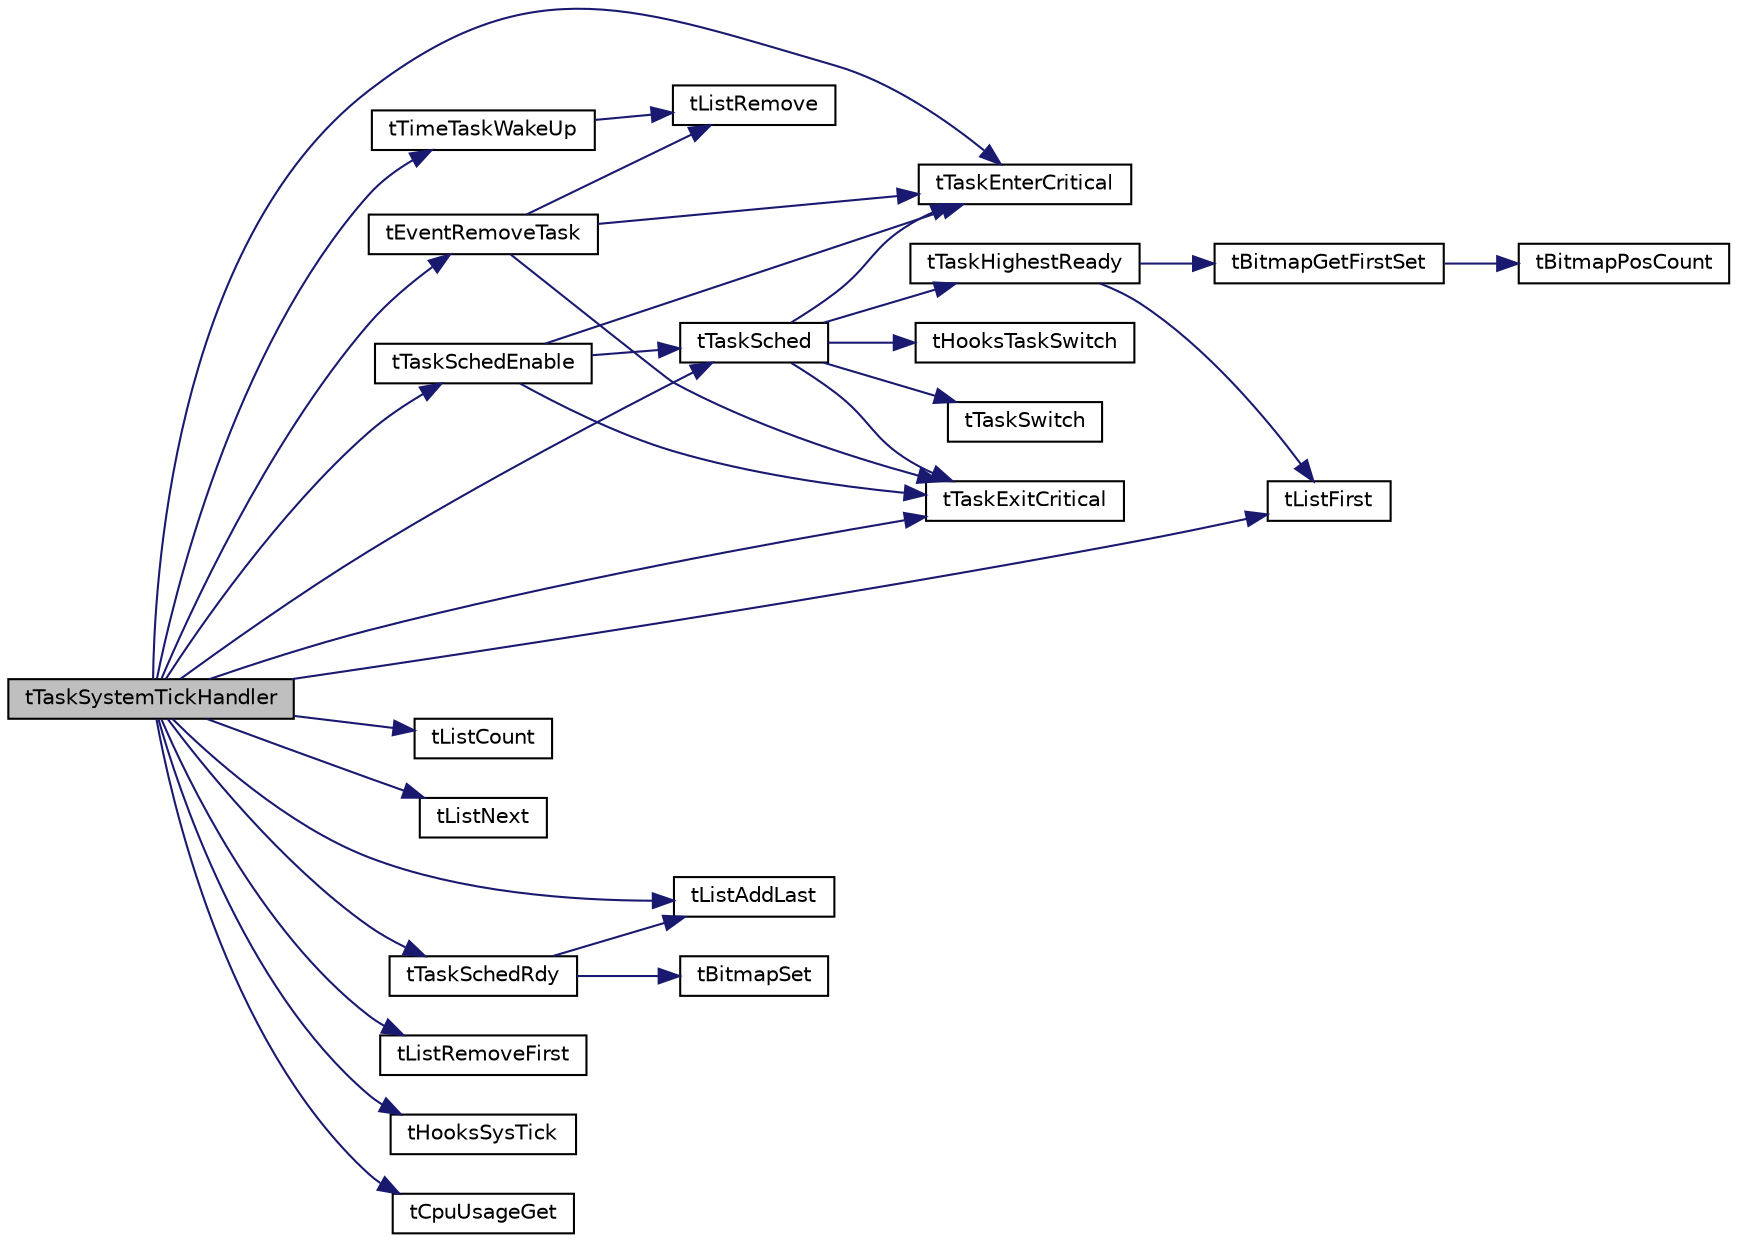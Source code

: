 digraph "tTaskSystemTickHandler"
{
  edge [fontname="Helvetica",fontsize="10",labelfontname="Helvetica",labelfontsize="10"];
  node [fontname="Helvetica",fontsize="10",shape=record];
  rankdir="LR";
  Node135 [label="tTaskSystemTickHandler",height=0.2,width=0.4,color="black", fillcolor="grey75", style="filled", fontcolor="black"];
  Node135 -> Node136 [color="midnightblue",fontsize="10",style="solid",fontname="Helvetica"];
  Node136 [label="tTaskEnterCritical",height=0.2,width=0.4,color="black", fillcolor="white", style="filled",URL="$tiny_o_s_8h.html#a16e475be7fbd0f261644dcfd819329aa"];
  Node135 -> Node137 [color="midnightblue",fontsize="10",style="solid",fontname="Helvetica"];
  Node137 [label="tListFirst",height=0.2,width=0.4,color="black", fillcolor="white", style="filled",URL="$group___xE5_x8F_x8C_xE5_x90_x91_xE9_x93_xBE_xE8_xA1_xA8.html#ga9203dd58a7f2dafed784c397861dd203"];
  Node135 -> Node138 [color="midnightblue",fontsize="10",style="solid",fontname="Helvetica"];
  Node138 [label="tListCount",height=0.2,width=0.4,color="black", fillcolor="white", style="filled",URL="$group___xE5_x8F_x8C_xE5_x90_x91_xE9_x93_xBE_xE8_xA1_xA8.html#gad01c0c24187a334e78e7ba6d677306cb"];
  Node135 -> Node139 [color="midnightblue",fontsize="10",style="solid",fontname="Helvetica"];
  Node139 [label="tEventRemoveTask",height=0.2,width=0.4,color="black", fillcolor="white", style="filled",URL="$t_event_8c.html#a8d21f6237cc8ac3ec38687e1f7fa4999"];
  Node139 -> Node136 [color="midnightblue",fontsize="10",style="solid",fontname="Helvetica"];
  Node139 -> Node140 [color="midnightblue",fontsize="10",style="solid",fontname="Helvetica"];
  Node140 [label="tListRemove",height=0.2,width=0.4,color="black", fillcolor="white", style="filled",URL="$group___xE5_x8F_x8C_xE5_x90_x91_xE9_x93_xBE_xE8_xA1_xA8.html#ga58e2fef327c5254062441ec2f8a101a6"];
  Node139 -> Node141 [color="midnightblue",fontsize="10",style="solid",fontname="Helvetica"];
  Node141 [label="tTaskExitCritical",height=0.2,width=0.4,color="black", fillcolor="white", style="filled",URL="$tiny_o_s_8h.html#a21b4efbc4cb710d7d0e71678d2b13e53"];
  Node135 -> Node142 [color="midnightblue",fontsize="10",style="solid",fontname="Helvetica"];
  Node142 [label="tListNext",height=0.2,width=0.4,color="black", fillcolor="white", style="filled",URL="$group___xE5_x8F_x8C_xE5_x90_x91_xE9_x93_xBE_xE8_xA1_xA8.html#ga8fae81368ec5f5254d5460162bbaceea"];
  Node135 -> Node143 [color="midnightblue",fontsize="10",style="solid",fontname="Helvetica"];
  Node143 [label="tTimeTaskWakeUp",height=0.2,width=0.4,color="black", fillcolor="white", style="filled",URL="$t_core_8c.html#a5086649a1a0f0337850b059e6d28807e",tooltip="将延时的任务从延时队列中唤醒 "];
  Node143 -> Node140 [color="midnightblue",fontsize="10",style="solid",fontname="Helvetica"];
  Node135 -> Node144 [color="midnightblue",fontsize="10",style="solid",fontname="Helvetica"];
  Node144 [label="tTaskSchedRdy",height=0.2,width=0.4,color="black", fillcolor="white", style="filled",URL="$t_core_8c.html#ab7c2dfbda696e43a8c35ab97731837a0",tooltip="将任务设置为就绪状态 "];
  Node144 -> Node145 [color="midnightblue",fontsize="10",style="solid",fontname="Helvetica"];
  Node145 [label="tListAddLast",height=0.2,width=0.4,color="black", fillcolor="white", style="filled",URL="$group___xE5_x8F_x8C_xE5_x90_x91_xE9_x93_xBE_xE8_xA1_xA8.html#ga6278d548e9b37d514acbebc25617f1b6"];
  Node144 -> Node146 [color="midnightblue",fontsize="10",style="solid",fontname="Helvetica"];
  Node146 [label="tBitmapSet",height=0.2,width=0.4,color="black", fillcolor="white", style="filled",URL="$group___xE4_xBD_x8D_xE5_x9B_xBE_xE7_xBB_x93_xE6_x9E_x84.html#ga77e6ff906f4751ea7f055562b94cad54"];
  Node135 -> Node147 [color="midnightblue",fontsize="10",style="solid",fontname="Helvetica"];
  Node147 [label="tListRemoveFirst",height=0.2,width=0.4,color="black", fillcolor="white", style="filled",URL="$group___xE5_x8F_x8C_xE5_x90_x91_xE9_x93_xBE_xE8_xA1_xA8.html#gaf2dc8b31ed5ec5aac0b7bebc21448a78"];
  Node135 -> Node145 [color="midnightblue",fontsize="10",style="solid",fontname="Helvetica"];
  Node135 -> Node141 [color="midnightblue",fontsize="10",style="solid",fontname="Helvetica"];
  Node135 -> Node148 [color="midnightblue",fontsize="10",style="solid",fontname="Helvetica"];
  Node148 [label="tHooksSysTick",height=0.2,width=0.4,color="black", fillcolor="white", style="filled",URL="$t_hooks_8h.html#a4ecec95f33f3d06cd03c743bb3fbe3ce"];
  Node135 -> Node149 [color="midnightblue",fontsize="10",style="solid",fontname="Helvetica"];
  Node149 [label="tTaskSched",height=0.2,width=0.4,color="black", fillcolor="white", style="filled",URL="$t_core_8c.html#aeb48f2b93febc962f23d9a6a72db9d8e",tooltip="任务调度接口。通过它来选择下一个具体的任务，然后切换至该任务运行。 "];
  Node149 -> Node136 [color="midnightblue",fontsize="10",style="solid",fontname="Helvetica"];
  Node149 -> Node141 [color="midnightblue",fontsize="10",style="solid",fontname="Helvetica"];
  Node149 -> Node150 [color="midnightblue",fontsize="10",style="solid",fontname="Helvetica"];
  Node150 [label="tTaskHighestReady",height=0.2,width=0.4,color="black", fillcolor="white", style="filled",URL="$t_core_8c.html#ada227be7ca5dcd9fb8cd9f2f496d5c1c",tooltip="获取当前最高优先级且可运行的任务 "];
  Node150 -> Node151 [color="midnightblue",fontsize="10",style="solid",fontname="Helvetica"];
  Node151 [label="tBitmapGetFirstSet",height=0.2,width=0.4,color="black", fillcolor="white", style="filled",URL="$group___xE4_xBD_x8D_xE5_x9B_xBE_xE7_xBB_x93_xE6_x9E_x84.html#gae86fbb239ac4694acf71b11c7cc6b479"];
  Node151 -> Node152 [color="midnightblue",fontsize="10",style="solid",fontname="Helvetica"];
  Node152 [label="tBitmapPosCount",height=0.2,width=0.4,color="black", fillcolor="white", style="filled",URL="$group___xE4_xBD_x8D_xE5_x9B_xBE_xE7_xBB_x93_xE6_x9E_x84.html#ga24bbbd4e9273fa00e125cbf600c851c1"];
  Node150 -> Node137 [color="midnightblue",fontsize="10",style="solid",fontname="Helvetica"];
  Node149 -> Node153 [color="midnightblue",fontsize="10",style="solid",fontname="Helvetica"];
  Node153 [label="tHooksTaskSwitch",height=0.2,width=0.4,color="black", fillcolor="white", style="filled",URL="$t_hooks_8h.html#af5f3298fd391c362d819f3a765834091"];
  Node149 -> Node154 [color="midnightblue",fontsize="10",style="solid",fontname="Helvetica"];
  Node154 [label="tTaskSwitch",height=0.2,width=0.4,color="black", fillcolor="white", style="filled",URL="$tiny_o_s_8h.html#a0cd2c487eac7429325389fa3ee59867d"];
  Node135 -> Node155 [color="midnightblue",fontsize="10",style="solid",fontname="Helvetica"];
  Node155 [label="tTaskSchedEnable",height=0.2,width=0.4,color="black", fillcolor="white", style="filled",URL="$t_core_8c.html#a278230ba5b792cfe8310c110ec638e77",tooltip="允许任务调度 "];
  Node155 -> Node136 [color="midnightblue",fontsize="10",style="solid",fontname="Helvetica"];
  Node155 -> Node149 [color="midnightblue",fontsize="10",style="solid",fontname="Helvetica"];
  Node155 -> Node141 [color="midnightblue",fontsize="10",style="solid",fontname="Helvetica"];
  Node135 -> Node156 [color="midnightblue",fontsize="10",style="solid",fontname="Helvetica"];
  Node156 [label="tCpuUsageGet",height=0.2,width=0.4,color="black", fillcolor="white", style="filled",URL="$tiny_o_s_8h.html#ad5542021022dfa330f2c2fe68b057677"];
}
